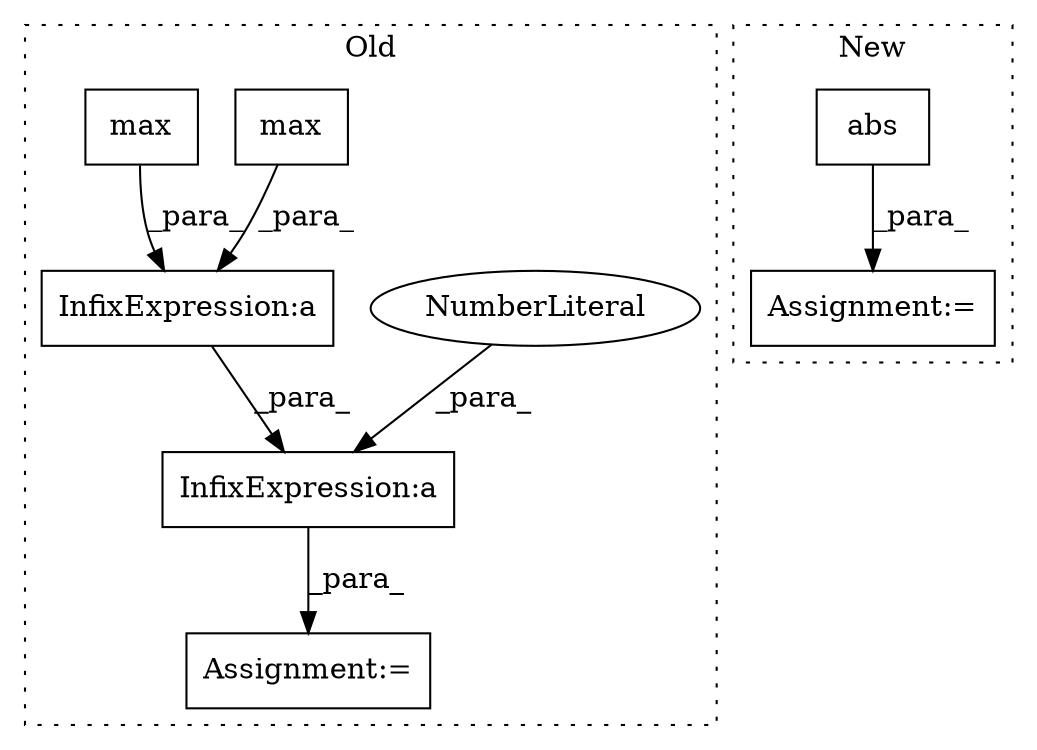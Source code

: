 digraph G {
subgraph cluster0 {
1 [label="max" a="32" s="1312,1328" l="4,1" shape="box"];
3 [label="Assignment:=" a="7" s="1363" l="1" shape="box"];
5 [label="InfixExpression:a" a="27" s="1387" l="3" shape="box"];
6 [label="NumberLiteral" a="34" s="1390" l="1" shape="ellipse"];
7 [label="InfixExpression:a" a="27" s="1375" l="3" shape="box"];
8 [label="max" a="32" s="1336,1352" l="4,1" shape="box"];
label = "Old";
style="dotted";
}
subgraph cluster1 {
2 [label="abs" a="32" s="1224,1242" l="4,1" shape="box"];
4 [label="Assignment:=" a="7" s="1205" l="1" shape="box"];
label = "New";
style="dotted";
}
1 -> 7 [label="_para_"];
2 -> 4 [label="_para_"];
5 -> 3 [label="_para_"];
6 -> 5 [label="_para_"];
7 -> 5 [label="_para_"];
8 -> 7 [label="_para_"];
}